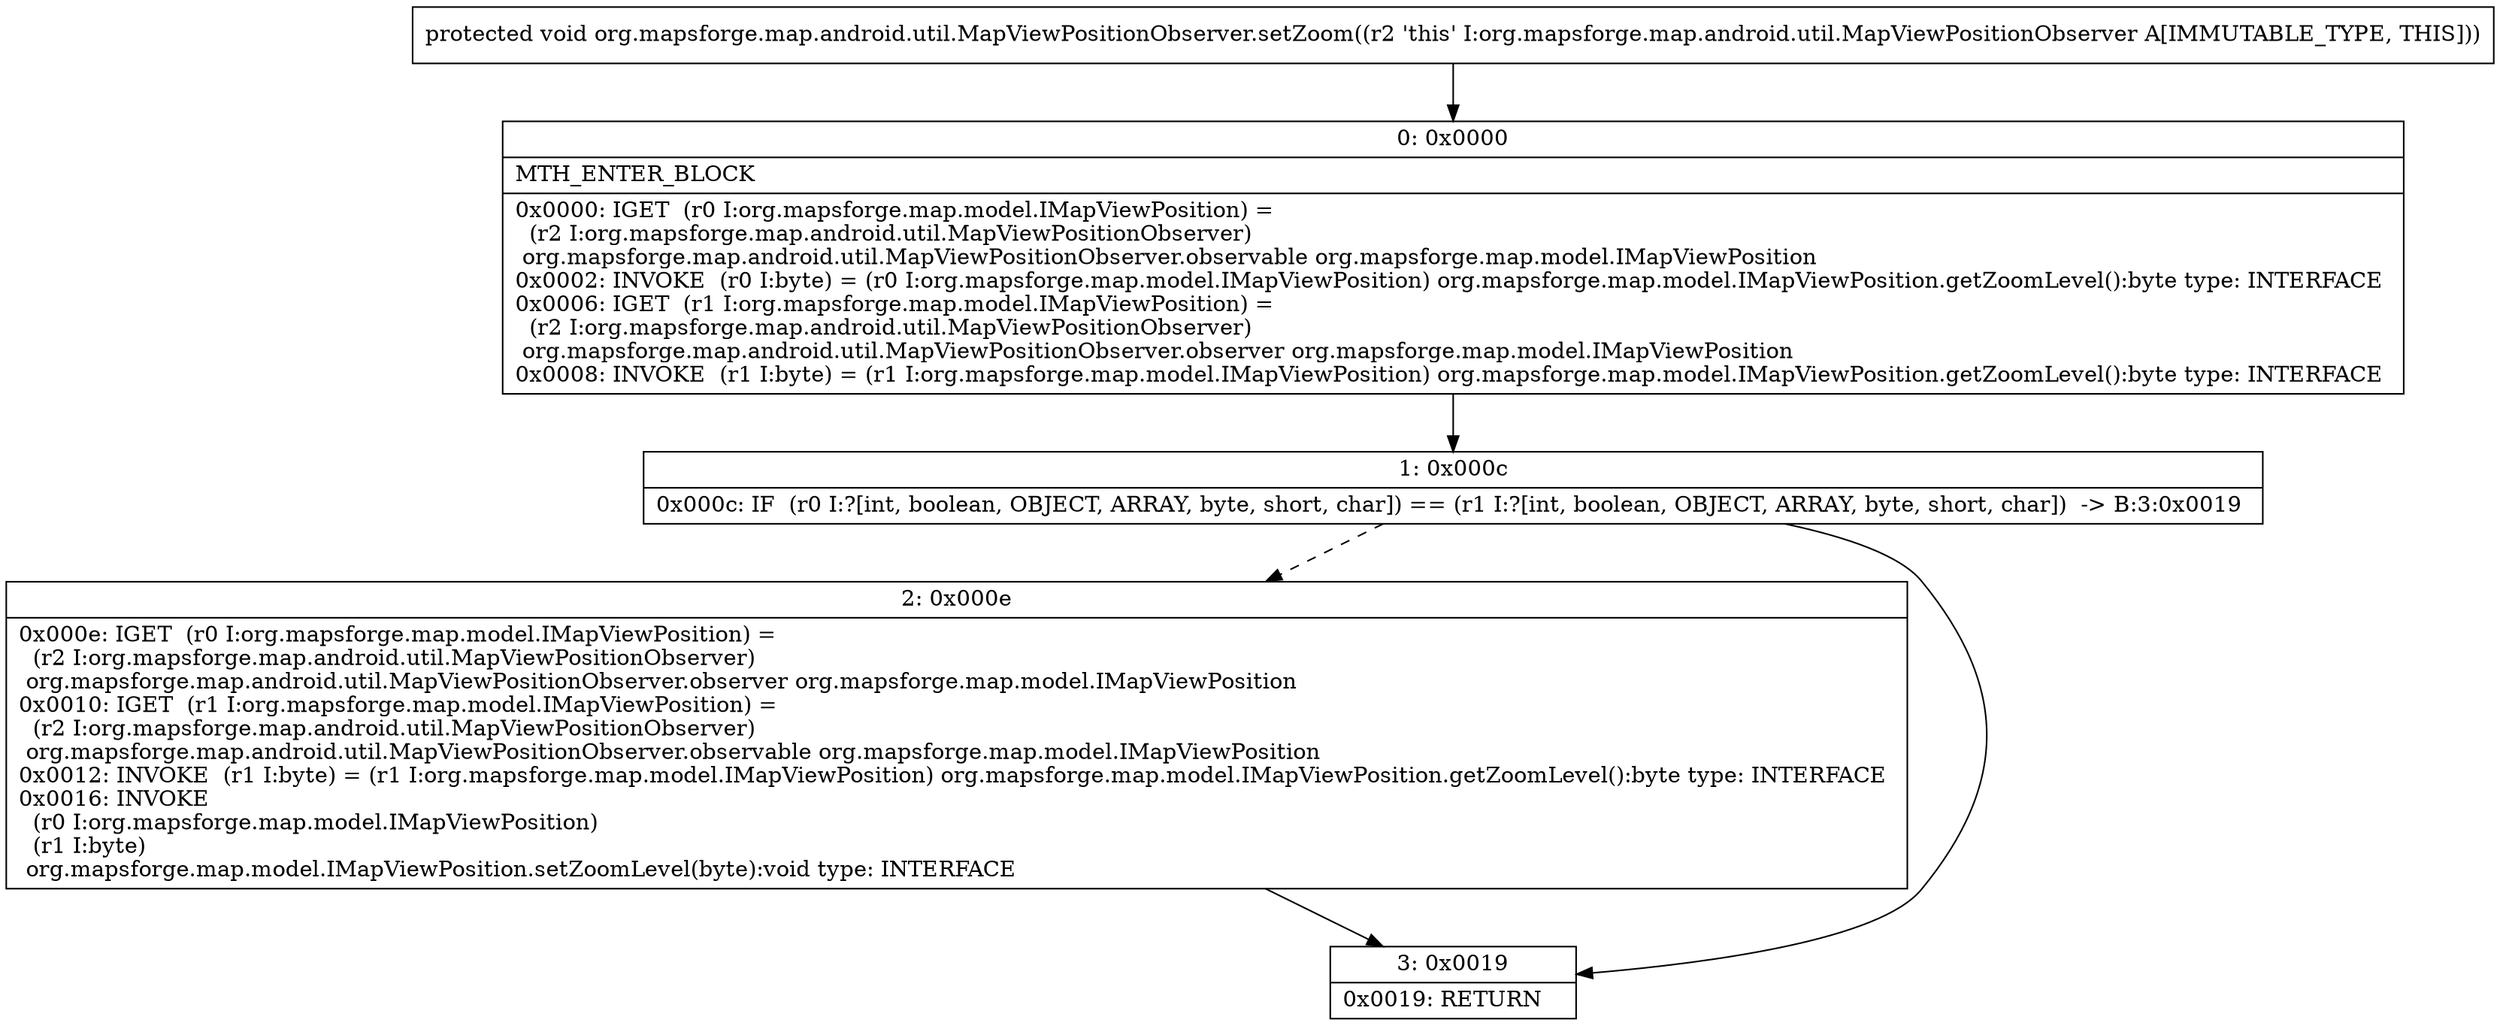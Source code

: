 digraph "CFG fororg.mapsforge.map.android.util.MapViewPositionObserver.setZoom()V" {
Node_0 [shape=record,label="{0\:\ 0x0000|MTH_ENTER_BLOCK\l|0x0000: IGET  (r0 I:org.mapsforge.map.model.IMapViewPosition) = \l  (r2 I:org.mapsforge.map.android.util.MapViewPositionObserver)\l org.mapsforge.map.android.util.MapViewPositionObserver.observable org.mapsforge.map.model.IMapViewPosition \l0x0002: INVOKE  (r0 I:byte) = (r0 I:org.mapsforge.map.model.IMapViewPosition) org.mapsforge.map.model.IMapViewPosition.getZoomLevel():byte type: INTERFACE \l0x0006: IGET  (r1 I:org.mapsforge.map.model.IMapViewPosition) = \l  (r2 I:org.mapsforge.map.android.util.MapViewPositionObserver)\l org.mapsforge.map.android.util.MapViewPositionObserver.observer org.mapsforge.map.model.IMapViewPosition \l0x0008: INVOKE  (r1 I:byte) = (r1 I:org.mapsforge.map.model.IMapViewPosition) org.mapsforge.map.model.IMapViewPosition.getZoomLevel():byte type: INTERFACE \l}"];
Node_1 [shape=record,label="{1\:\ 0x000c|0x000c: IF  (r0 I:?[int, boolean, OBJECT, ARRAY, byte, short, char]) == (r1 I:?[int, boolean, OBJECT, ARRAY, byte, short, char])  \-\> B:3:0x0019 \l}"];
Node_2 [shape=record,label="{2\:\ 0x000e|0x000e: IGET  (r0 I:org.mapsforge.map.model.IMapViewPosition) = \l  (r2 I:org.mapsforge.map.android.util.MapViewPositionObserver)\l org.mapsforge.map.android.util.MapViewPositionObserver.observer org.mapsforge.map.model.IMapViewPosition \l0x0010: IGET  (r1 I:org.mapsforge.map.model.IMapViewPosition) = \l  (r2 I:org.mapsforge.map.android.util.MapViewPositionObserver)\l org.mapsforge.map.android.util.MapViewPositionObserver.observable org.mapsforge.map.model.IMapViewPosition \l0x0012: INVOKE  (r1 I:byte) = (r1 I:org.mapsforge.map.model.IMapViewPosition) org.mapsforge.map.model.IMapViewPosition.getZoomLevel():byte type: INTERFACE \l0x0016: INVOKE  \l  (r0 I:org.mapsforge.map.model.IMapViewPosition)\l  (r1 I:byte)\l org.mapsforge.map.model.IMapViewPosition.setZoomLevel(byte):void type: INTERFACE \l}"];
Node_3 [shape=record,label="{3\:\ 0x0019|0x0019: RETURN   \l}"];
MethodNode[shape=record,label="{protected void org.mapsforge.map.android.util.MapViewPositionObserver.setZoom((r2 'this' I:org.mapsforge.map.android.util.MapViewPositionObserver A[IMMUTABLE_TYPE, THIS])) }"];
MethodNode -> Node_0;
Node_0 -> Node_1;
Node_1 -> Node_2[style=dashed];
Node_1 -> Node_3;
Node_2 -> Node_3;
}

